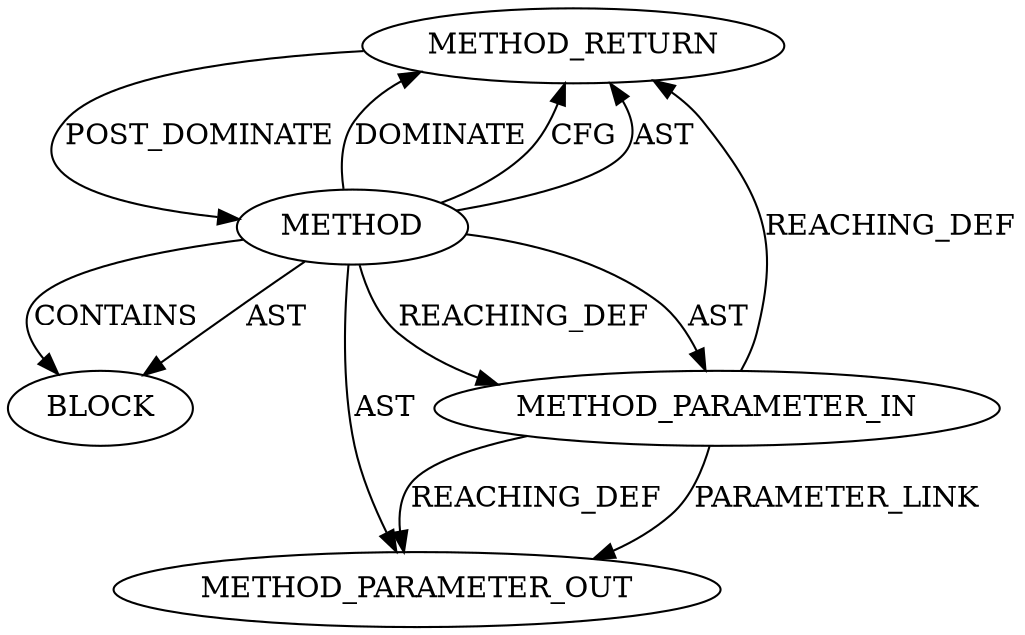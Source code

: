 digraph {
  12535 [label=METHOD_RETURN ORDER=2 CODE="RET" TYPE_FULL_NAME="ANY" EVALUATION_STRATEGY="BY_VALUE"]
  12533 [label=METHOD_PARAMETER_IN ORDER=1 CODE="p1" IS_VARIADIC=false TYPE_FULL_NAME="ANY" EVALUATION_STRATEGY="BY_VALUE" INDEX=1 NAME="p1"]
  12532 [label=METHOD AST_PARENT_TYPE="NAMESPACE_BLOCK" AST_PARENT_FULL_NAME="<global>" ORDER=0 CODE="<empty>" FULL_NAME="PAGE_ALIGN" IS_EXTERNAL=true FILENAME="<empty>" SIGNATURE="" NAME="PAGE_ALIGN"]
  12534 [label=BLOCK ORDER=1 ARGUMENT_INDEX=1 CODE="<empty>" TYPE_FULL_NAME="ANY"]
  13501 [label=METHOD_PARAMETER_OUT ORDER=1 CODE="p1" IS_VARIADIC=false TYPE_FULL_NAME="ANY" EVALUATION_STRATEGY="BY_VALUE" INDEX=1 NAME="p1"]
  12533 -> 12535 [label=REACHING_DEF VARIABLE="p1"]
  12533 -> 13501 [label=PARAMETER_LINK ]
  12533 -> 13501 [label=REACHING_DEF VARIABLE="p1"]
  12532 -> 12535 [label=DOMINATE ]
  12532 -> 12535 [label=CFG ]
  12532 -> 12533 [label=AST ]
  12532 -> 12535 [label=AST ]
  12535 -> 12532 [label=POST_DOMINATE ]
  12532 -> 12533 [label=REACHING_DEF VARIABLE=""]
  12532 -> 12534 [label=CONTAINS ]
  12532 -> 12534 [label=AST ]
  12532 -> 13501 [label=AST ]
}
